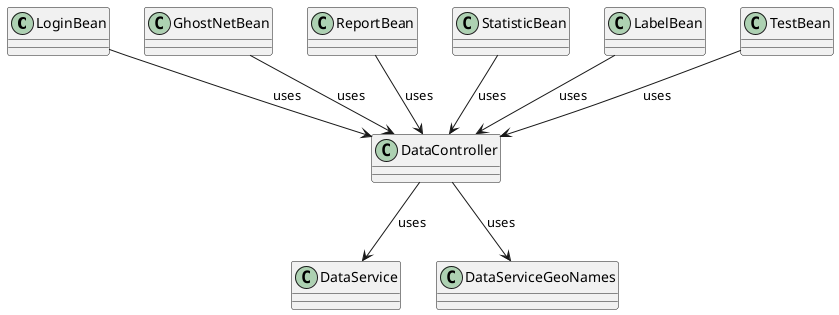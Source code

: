 @startuml
class LoginBean {
}

class GhostNetBean {
}

class ReportBean {
}

class StatisticBean {
}

class LabelBean {
}

class TestBean {
}

class DataController {
}

class DataService {
}

class DataServiceGeoNames {
}

LoginBean --> DataController : uses
GhostNetBean --> DataController : uses
ReportBean --> DataController : uses
StatisticBean --> DataController : uses
LabelBean --> DataController : uses
TestBean --> DataController : uses
DataController --> DataService : uses
DataController --> DataServiceGeoNames : uses
@enduml
